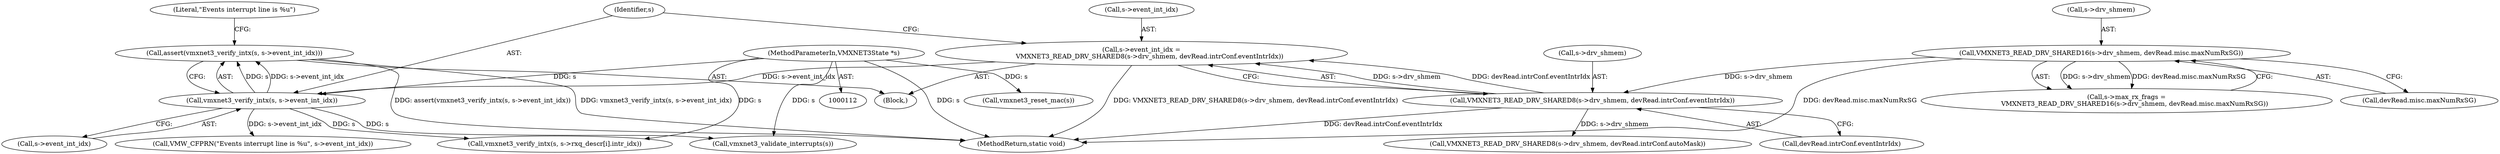 digraph "0_qemu_9878d173f574df74bde0ff50b2f81009fbee81bb@API" {
"1000164" [label="(Call,assert(vmxnet3_verify_intx(s, s->event_int_idx)))"];
"1000165" [label="(Call,vmxnet3_verify_intx(s, s->event_int_idx))"];
"1000113" [label="(MethodParameterIn,VMXNET3State *s)"];
"1000151" [label="(Call,s->event_int_idx =\n        VMXNET3_READ_DRV_SHARED8(s->drv_shmem, devRead.intrConf.eventIntrIdx))"];
"1000155" [label="(Call,VMXNET3_READ_DRV_SHARED8(s->drv_shmem, devRead.intrConf.eventIntrIdx))"];
"1000125" [label="(Call,VMXNET3_READ_DRV_SHARED16(s->drv_shmem, devRead.misc.maxNumRxSG))"];
"1000164" [label="(Call,assert(vmxnet3_verify_intx(s, s->event_int_idx)))"];
"1000114" [label="(Block,)"];
"1000179" [label="(Call,VMXNET3_READ_DRV_SHARED8(s->drv_shmem, devRead.intrConf.autoMask))"];
"1000126" [label="(Call,s->drv_shmem)"];
"1000171" [label="(Literal,\"Events interrupt line is %u\")"];
"1000129" [label="(Call,devRead.misc.maxNumRxSG)"];
"1000159" [label="(Call,devRead.intrConf.eventIntrIdx)"];
"1000125" [label="(Call,VMXNET3_READ_DRV_SHARED16(s->drv_shmem, devRead.misc.maxNumRxSG))"];
"1000603" [label="(Call,vmxnet3_validate_interrupts(s))"];
"1000613" [label="(MethodReturn,static void)"];
"1000156" [label="(Call,s->drv_shmem)"];
"1000151" [label="(Call,s->event_int_idx =\n        VMXNET3_READ_DRV_SHARED8(s->drv_shmem, devRead.intrConf.eventIntrIdx))"];
"1000483" [label="(Call,vmxnet3_verify_intx(s, s->rxq_descr[i].intr_idx))"];
"1000606" [label="(Call,vmxnet3_reset_mac(s))"];
"1000166" [label="(Identifier,s)"];
"1000165" [label="(Call,vmxnet3_verify_intx(s, s->event_int_idx))"];
"1000167" [label="(Call,s->event_int_idx)"];
"1000170" [label="(Call,VMW_CFPRN(\"Events interrupt line is %u\", s->event_int_idx))"];
"1000152" [label="(Call,s->event_int_idx)"];
"1000121" [label="(Call,s->max_rx_frags =\n        VMXNET3_READ_DRV_SHARED16(s->drv_shmem, devRead.misc.maxNumRxSG))"];
"1000113" [label="(MethodParameterIn,VMXNET3State *s)"];
"1000155" [label="(Call,VMXNET3_READ_DRV_SHARED8(s->drv_shmem, devRead.intrConf.eventIntrIdx))"];
"1000164" -> "1000114"  [label="AST: "];
"1000164" -> "1000165"  [label="CFG: "];
"1000165" -> "1000164"  [label="AST: "];
"1000171" -> "1000164"  [label="CFG: "];
"1000164" -> "1000613"  [label="DDG: assert(vmxnet3_verify_intx(s, s->event_int_idx))"];
"1000164" -> "1000613"  [label="DDG: vmxnet3_verify_intx(s, s->event_int_idx)"];
"1000165" -> "1000164"  [label="DDG: s"];
"1000165" -> "1000164"  [label="DDG: s->event_int_idx"];
"1000165" -> "1000167"  [label="CFG: "];
"1000166" -> "1000165"  [label="AST: "];
"1000167" -> "1000165"  [label="AST: "];
"1000113" -> "1000165"  [label="DDG: s"];
"1000151" -> "1000165"  [label="DDG: s->event_int_idx"];
"1000165" -> "1000170"  [label="DDG: s->event_int_idx"];
"1000165" -> "1000483"  [label="DDG: s"];
"1000165" -> "1000603"  [label="DDG: s"];
"1000113" -> "1000112"  [label="AST: "];
"1000113" -> "1000613"  [label="DDG: s"];
"1000113" -> "1000483"  [label="DDG: s"];
"1000113" -> "1000603"  [label="DDG: s"];
"1000113" -> "1000606"  [label="DDG: s"];
"1000151" -> "1000114"  [label="AST: "];
"1000151" -> "1000155"  [label="CFG: "];
"1000152" -> "1000151"  [label="AST: "];
"1000155" -> "1000151"  [label="AST: "];
"1000166" -> "1000151"  [label="CFG: "];
"1000151" -> "1000613"  [label="DDG: VMXNET3_READ_DRV_SHARED8(s->drv_shmem, devRead.intrConf.eventIntrIdx)"];
"1000155" -> "1000151"  [label="DDG: s->drv_shmem"];
"1000155" -> "1000151"  [label="DDG: devRead.intrConf.eventIntrIdx"];
"1000155" -> "1000159"  [label="CFG: "];
"1000156" -> "1000155"  [label="AST: "];
"1000159" -> "1000155"  [label="AST: "];
"1000155" -> "1000613"  [label="DDG: devRead.intrConf.eventIntrIdx"];
"1000125" -> "1000155"  [label="DDG: s->drv_shmem"];
"1000155" -> "1000179"  [label="DDG: s->drv_shmem"];
"1000125" -> "1000121"  [label="AST: "];
"1000125" -> "1000129"  [label="CFG: "];
"1000126" -> "1000125"  [label="AST: "];
"1000129" -> "1000125"  [label="AST: "];
"1000121" -> "1000125"  [label="CFG: "];
"1000125" -> "1000613"  [label="DDG: devRead.misc.maxNumRxSG"];
"1000125" -> "1000121"  [label="DDG: s->drv_shmem"];
"1000125" -> "1000121"  [label="DDG: devRead.misc.maxNumRxSG"];
}
